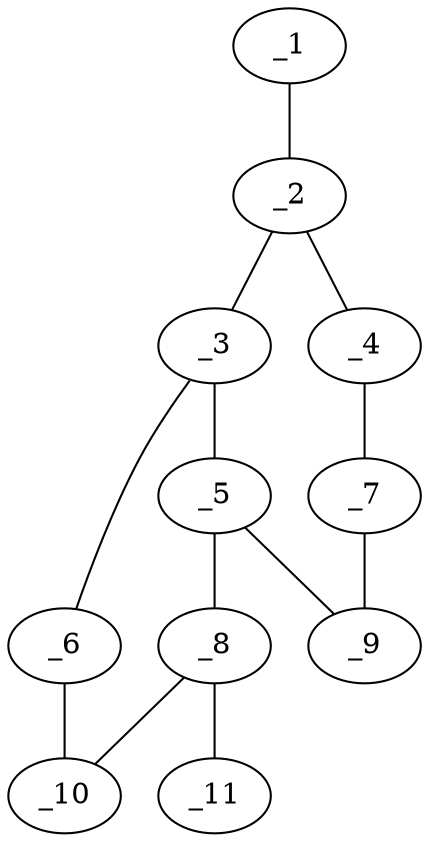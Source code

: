 graph molid116523 {
	_1	 [charge=0,
		chem=5,
		symbol="S  ",
		x="2.866",
		y="1.88"];
	_2	 [charge=0,
		chem=1,
		symbol="C  ",
		x="2.866",
		y="0.88"];
	_1 -- _2	 [valence=1];
	_3	 [charge=0,
		chem=1,
		symbol="C  ",
		x="3.7321",
		y="0.38"];
	_2 -- _3	 [valence=2];
	_4	 [charge=0,
		chem=4,
		symbol="N  ",
		x=2,
		y="0.38"];
	_2 -- _4	 [valence=1];
	_5	 [charge=0,
		chem=1,
		symbol="C  ",
		x="3.7321",
		y="-0.62"];
	_3 -- _5	 [valence=1];
	_6	 [charge=0,
		chem=1,
		symbol="C  ",
		x="4.6831",
		y="0.6891"];
	_3 -- _6	 [valence=1];
	_7	 [charge=0,
		chem=1,
		symbol="C  ",
		x=2,
		y="-0.62"];
	_4 -- _7	 [valence=2];
	_8	 [charge=0,
		chem=1,
		symbol="C  ",
		x="4.6831",
		y="-0.929"];
	_5 -- _8	 [valence=1];
	_9	 [charge=0,
		chem=4,
		symbol="N  ",
		x="2.866",
		y="-1.12"];
	_5 -- _9	 [valence=2];
	_10	 [charge=0,
		chem=4,
		symbol="N  ",
		x="5.2709",
		y="-0.12"];
	_6 -- _10	 [valence=1];
	_7 -- _9	 [valence=1];
	_8 -- _10	 [valence=1];
	_11	 [charge=0,
		chem=1,
		symbol="C  ",
		x="4.9921",
		y="-1.88"];
	_8 -- _11	 [valence=1];
}
